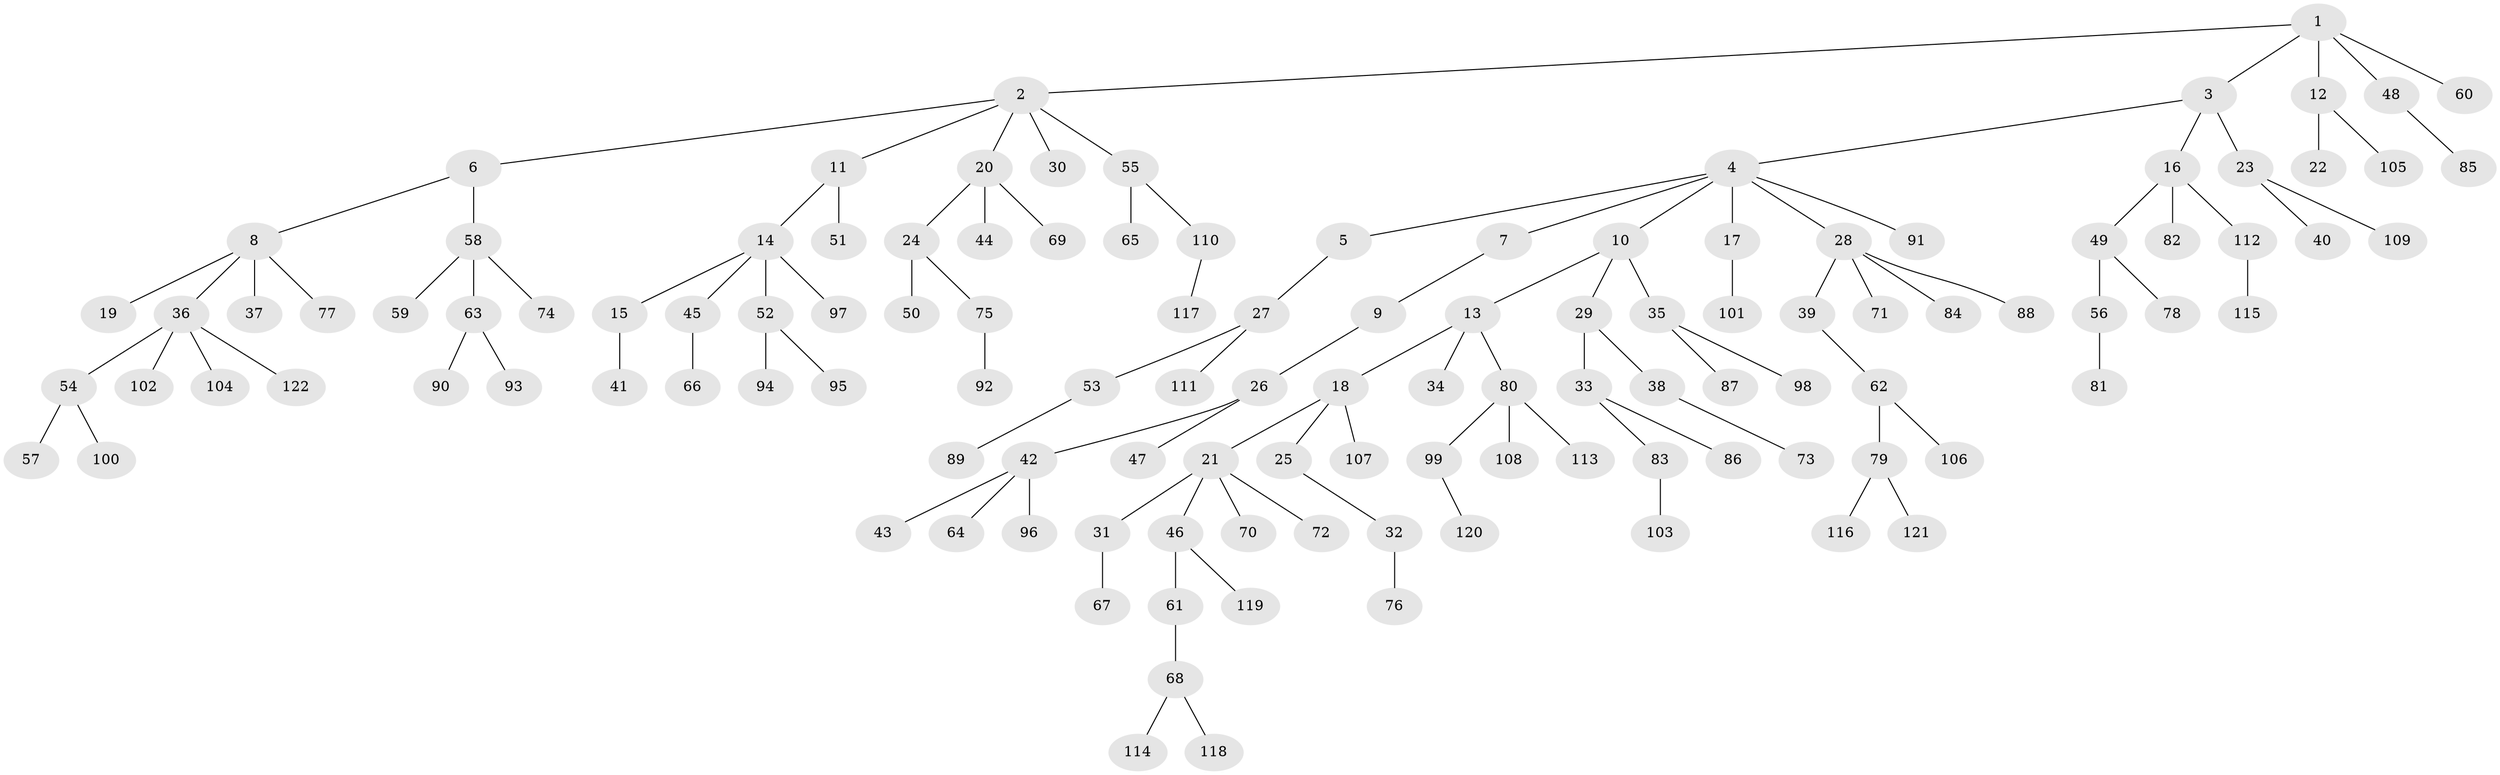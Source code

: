 // Generated by graph-tools (version 1.1) at 2025/02/03/09/25 03:02:26]
// undirected, 122 vertices, 121 edges
graph export_dot {
graph [start="1"]
  node [color=gray90,style=filled];
  1;
  2;
  3;
  4;
  5;
  6;
  7;
  8;
  9;
  10;
  11;
  12;
  13;
  14;
  15;
  16;
  17;
  18;
  19;
  20;
  21;
  22;
  23;
  24;
  25;
  26;
  27;
  28;
  29;
  30;
  31;
  32;
  33;
  34;
  35;
  36;
  37;
  38;
  39;
  40;
  41;
  42;
  43;
  44;
  45;
  46;
  47;
  48;
  49;
  50;
  51;
  52;
  53;
  54;
  55;
  56;
  57;
  58;
  59;
  60;
  61;
  62;
  63;
  64;
  65;
  66;
  67;
  68;
  69;
  70;
  71;
  72;
  73;
  74;
  75;
  76;
  77;
  78;
  79;
  80;
  81;
  82;
  83;
  84;
  85;
  86;
  87;
  88;
  89;
  90;
  91;
  92;
  93;
  94;
  95;
  96;
  97;
  98;
  99;
  100;
  101;
  102;
  103;
  104;
  105;
  106;
  107;
  108;
  109;
  110;
  111;
  112;
  113;
  114;
  115;
  116;
  117;
  118;
  119;
  120;
  121;
  122;
  1 -- 2;
  1 -- 3;
  1 -- 12;
  1 -- 48;
  1 -- 60;
  2 -- 6;
  2 -- 11;
  2 -- 20;
  2 -- 30;
  2 -- 55;
  3 -- 4;
  3 -- 16;
  3 -- 23;
  4 -- 5;
  4 -- 7;
  4 -- 10;
  4 -- 17;
  4 -- 28;
  4 -- 91;
  5 -- 27;
  6 -- 8;
  6 -- 58;
  7 -- 9;
  8 -- 19;
  8 -- 36;
  8 -- 37;
  8 -- 77;
  9 -- 26;
  10 -- 13;
  10 -- 29;
  10 -- 35;
  11 -- 14;
  11 -- 51;
  12 -- 22;
  12 -- 105;
  13 -- 18;
  13 -- 34;
  13 -- 80;
  14 -- 15;
  14 -- 45;
  14 -- 52;
  14 -- 97;
  15 -- 41;
  16 -- 49;
  16 -- 82;
  16 -- 112;
  17 -- 101;
  18 -- 21;
  18 -- 25;
  18 -- 107;
  20 -- 24;
  20 -- 44;
  20 -- 69;
  21 -- 31;
  21 -- 46;
  21 -- 70;
  21 -- 72;
  23 -- 40;
  23 -- 109;
  24 -- 50;
  24 -- 75;
  25 -- 32;
  26 -- 42;
  26 -- 47;
  27 -- 53;
  27 -- 111;
  28 -- 39;
  28 -- 71;
  28 -- 84;
  28 -- 88;
  29 -- 33;
  29 -- 38;
  31 -- 67;
  32 -- 76;
  33 -- 83;
  33 -- 86;
  35 -- 87;
  35 -- 98;
  36 -- 54;
  36 -- 102;
  36 -- 104;
  36 -- 122;
  38 -- 73;
  39 -- 62;
  42 -- 43;
  42 -- 64;
  42 -- 96;
  45 -- 66;
  46 -- 61;
  46 -- 119;
  48 -- 85;
  49 -- 56;
  49 -- 78;
  52 -- 94;
  52 -- 95;
  53 -- 89;
  54 -- 57;
  54 -- 100;
  55 -- 65;
  55 -- 110;
  56 -- 81;
  58 -- 59;
  58 -- 63;
  58 -- 74;
  61 -- 68;
  62 -- 79;
  62 -- 106;
  63 -- 90;
  63 -- 93;
  68 -- 114;
  68 -- 118;
  75 -- 92;
  79 -- 116;
  79 -- 121;
  80 -- 99;
  80 -- 108;
  80 -- 113;
  83 -- 103;
  99 -- 120;
  110 -- 117;
  112 -- 115;
}
